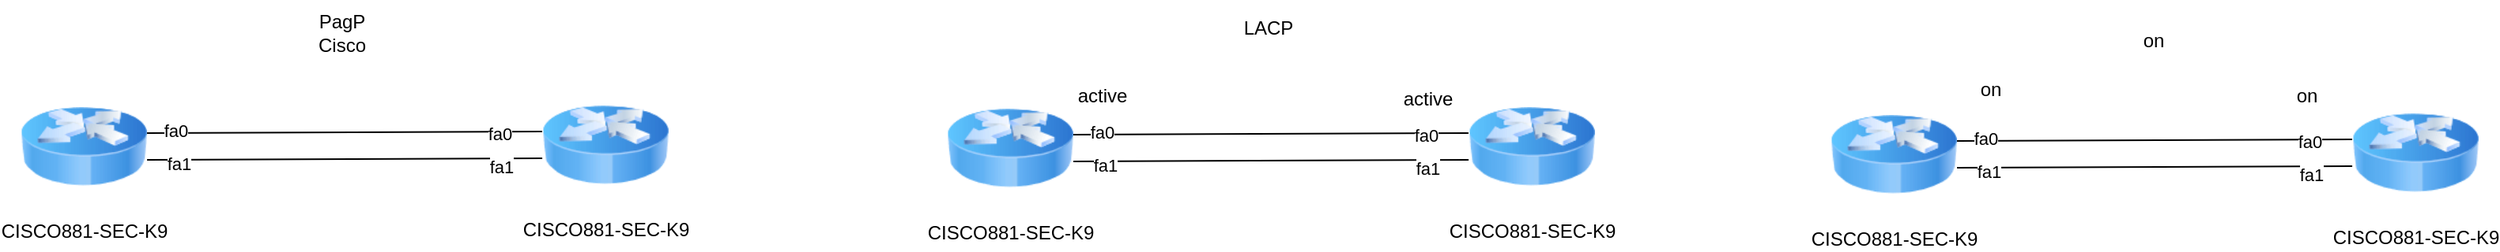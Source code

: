 <mxfile version="21.6.8" type="github">
  <diagram name="ページ1" id="ZSxLaV2bKc1tJ6pGvr2S">
    <mxGraphModel dx="1914" dy="2160" grid="0" gridSize="10" guides="1" tooltips="1" connect="1" arrows="1" fold="1" page="1" pageScale="1" pageWidth="827" pageHeight="1169" math="0" shadow="0">
      <root>
        <mxCell id="0" />
        <mxCell id="1" parent="0" />
        <mxCell id="ucbjNHDY6Dubbsn-pcQ_-3" style="rounded=0;orthogonalLoop=1;jettySize=auto;html=1;exitX=1;exitY=0.5;exitDx=0;exitDy=0;entryX=0;entryY=0.5;entryDx=0;entryDy=0;shape=link;width=17;" parent="1" source="ucbjNHDY6Dubbsn-pcQ_-1" target="ucbjNHDY6Dubbsn-pcQ_-2" edge="1">
          <mxGeometry relative="1" as="geometry" />
        </mxCell>
        <mxCell id="ucbjNHDY6Dubbsn-pcQ_-13" value="fa0" style="edgeLabel;html=1;align=center;verticalAlign=middle;resizable=0;points=[];" parent="ucbjNHDY6Dubbsn-pcQ_-3" vertex="1" connectable="0">
          <mxGeometry x="-0.856" y="10" relative="1" as="geometry">
            <mxPoint as="offset" />
          </mxGeometry>
        </mxCell>
        <mxCell id="ucbjNHDY6Dubbsn-pcQ_-15" value="fa1" style="edgeLabel;html=1;align=center;verticalAlign=middle;resizable=0;points=[];" parent="ucbjNHDY6Dubbsn-pcQ_-3" vertex="1" connectable="0">
          <mxGeometry x="-0.84" y="-11" relative="1" as="geometry">
            <mxPoint as="offset" />
          </mxGeometry>
        </mxCell>
        <mxCell id="ucbjNHDY6Dubbsn-pcQ_-16" value="fa0" style="edgeLabel;html=1;align=center;verticalAlign=middle;resizable=0;points=[];" parent="ucbjNHDY6Dubbsn-pcQ_-3" vertex="1" connectable="0">
          <mxGeometry x="0.784" y="7" relative="1" as="geometry">
            <mxPoint as="offset" />
          </mxGeometry>
        </mxCell>
        <mxCell id="ucbjNHDY6Dubbsn-pcQ_-17" value="fa1" style="edgeLabel;html=1;align=center;verticalAlign=middle;resizable=0;points=[];" parent="ucbjNHDY6Dubbsn-pcQ_-3" vertex="1" connectable="0">
          <mxGeometry x="0.792" y="-14" relative="1" as="geometry">
            <mxPoint as="offset" />
          </mxGeometry>
        </mxCell>
        <mxCell id="ucbjNHDY6Dubbsn-pcQ_-1" value="CISCO881-SEC-K9" style="image;html=1;image=img/lib/clip_art/networking/Router_Icon_128x128.png" parent="1" vertex="1">
          <mxGeometry x="99" y="-1050" width="80" height="80" as="geometry" />
        </mxCell>
        <mxCell id="ucbjNHDY6Dubbsn-pcQ_-2" value="CISCO881-SEC-K9" style="image;html=1;image=img/lib/clip_art/networking/Router_Icon_128x128.png" parent="1" vertex="1">
          <mxGeometry x="429" y="-1051" width="80" height="80" as="geometry" />
        </mxCell>
        <mxCell id="ucbjNHDY6Dubbsn-pcQ_-4" value="PagP&lt;br&gt;Cisco" style="text;html=1;align=center;verticalAlign=middle;resizable=0;points=[];autosize=1;strokeColor=none;fillColor=none;" parent="1" vertex="1">
          <mxGeometry x="278" y="-1103" width="48" height="41" as="geometry" />
        </mxCell>
        <mxCell id="ucbjNHDY6Dubbsn-pcQ_-8" value="LACP" style="text;html=1;align=center;verticalAlign=middle;resizable=0;points=[];autosize=1;strokeColor=none;fillColor=none;" parent="1" vertex="1">
          <mxGeometry x="863" y="-1098" width="49" height="26" as="geometry" />
        </mxCell>
        <mxCell id="ucbjNHDY6Dubbsn-pcQ_-25" style="rounded=0;orthogonalLoop=1;jettySize=auto;html=1;exitX=1;exitY=0.5;exitDx=0;exitDy=0;entryX=0;entryY=0.5;entryDx=0;entryDy=0;shape=link;width=17;" parent="1" source="ucbjNHDY6Dubbsn-pcQ_-30" target="ucbjNHDY6Dubbsn-pcQ_-31" edge="1">
          <mxGeometry relative="1" as="geometry" />
        </mxCell>
        <mxCell id="ucbjNHDY6Dubbsn-pcQ_-26" value="fa0" style="edgeLabel;html=1;align=center;verticalAlign=middle;resizable=0;points=[];" parent="ucbjNHDY6Dubbsn-pcQ_-25" vertex="1" connectable="0">
          <mxGeometry x="-0.856" y="10" relative="1" as="geometry">
            <mxPoint as="offset" />
          </mxGeometry>
        </mxCell>
        <mxCell id="ucbjNHDY6Dubbsn-pcQ_-27" value="fa1" style="edgeLabel;html=1;align=center;verticalAlign=middle;resizable=0;points=[];" parent="ucbjNHDY6Dubbsn-pcQ_-25" vertex="1" connectable="0">
          <mxGeometry x="-0.84" y="-11" relative="1" as="geometry">
            <mxPoint as="offset" />
          </mxGeometry>
        </mxCell>
        <mxCell id="ucbjNHDY6Dubbsn-pcQ_-28" value="fa0" style="edgeLabel;html=1;align=center;verticalAlign=middle;resizable=0;points=[];" parent="ucbjNHDY6Dubbsn-pcQ_-25" vertex="1" connectable="0">
          <mxGeometry x="0.784" y="7" relative="1" as="geometry">
            <mxPoint as="offset" />
          </mxGeometry>
        </mxCell>
        <mxCell id="ucbjNHDY6Dubbsn-pcQ_-29" value="fa1" style="edgeLabel;html=1;align=center;verticalAlign=middle;resizable=0;points=[];" parent="ucbjNHDY6Dubbsn-pcQ_-25" vertex="1" connectable="0">
          <mxGeometry x="0.792" y="-14" relative="1" as="geometry">
            <mxPoint as="offset" />
          </mxGeometry>
        </mxCell>
        <mxCell id="ucbjNHDY6Dubbsn-pcQ_-30" value="CISCO881-SEC-K9" style="image;html=1;image=img/lib/clip_art/networking/Router_Icon_128x128.png" parent="1" vertex="1">
          <mxGeometry x="685" y="-1049" width="80" height="80" as="geometry" />
        </mxCell>
        <mxCell id="ucbjNHDY6Dubbsn-pcQ_-31" value="CISCO881-SEC-K9" style="image;html=1;image=img/lib/clip_art/networking/Router_Icon_128x128.png" parent="1" vertex="1">
          <mxGeometry x="1015" y="-1050" width="80" height="80" as="geometry" />
        </mxCell>
        <mxCell id="ucbjNHDY6Dubbsn-pcQ_-32" value="active" style="text;html=1;align=center;verticalAlign=middle;resizable=0;points=[];autosize=1;strokeColor=none;fillColor=none;" parent="1" vertex="1">
          <mxGeometry x="758" y="-1055" width="49" height="26" as="geometry" />
        </mxCell>
        <mxCell id="ucbjNHDY6Dubbsn-pcQ_-33" value="active" style="text;html=1;align=center;verticalAlign=middle;resizable=0;points=[];autosize=1;strokeColor=none;fillColor=none;" parent="1" vertex="1">
          <mxGeometry x="964" y="-1053" width="49" height="26" as="geometry" />
        </mxCell>
        <mxCell id="KuGozO_BsXOnd3kePy19-1" style="rounded=0;orthogonalLoop=1;jettySize=auto;html=1;exitX=1;exitY=0.5;exitDx=0;exitDy=0;entryX=0;entryY=0.5;entryDx=0;entryDy=0;shape=link;width=17;" edge="1" parent="1" source="KuGozO_BsXOnd3kePy19-6" target="KuGozO_BsXOnd3kePy19-7">
          <mxGeometry relative="1" as="geometry" />
        </mxCell>
        <mxCell id="KuGozO_BsXOnd3kePy19-2" value="fa0" style="edgeLabel;html=1;align=center;verticalAlign=middle;resizable=0;points=[];" vertex="1" connectable="0" parent="KuGozO_BsXOnd3kePy19-1">
          <mxGeometry x="-0.856" y="10" relative="1" as="geometry">
            <mxPoint as="offset" />
          </mxGeometry>
        </mxCell>
        <mxCell id="KuGozO_BsXOnd3kePy19-3" value="fa1" style="edgeLabel;html=1;align=center;verticalAlign=middle;resizable=0;points=[];" vertex="1" connectable="0" parent="KuGozO_BsXOnd3kePy19-1">
          <mxGeometry x="-0.84" y="-11" relative="1" as="geometry">
            <mxPoint as="offset" />
          </mxGeometry>
        </mxCell>
        <mxCell id="KuGozO_BsXOnd3kePy19-4" value="fa0" style="edgeLabel;html=1;align=center;verticalAlign=middle;resizable=0;points=[];" vertex="1" connectable="0" parent="KuGozO_BsXOnd3kePy19-1">
          <mxGeometry x="0.784" y="7" relative="1" as="geometry">
            <mxPoint as="offset" />
          </mxGeometry>
        </mxCell>
        <mxCell id="KuGozO_BsXOnd3kePy19-5" value="fa1" style="edgeLabel;html=1;align=center;verticalAlign=middle;resizable=0;points=[];" vertex="1" connectable="0" parent="KuGozO_BsXOnd3kePy19-1">
          <mxGeometry x="0.792" y="-14" relative="1" as="geometry">
            <mxPoint as="offset" />
          </mxGeometry>
        </mxCell>
        <mxCell id="KuGozO_BsXOnd3kePy19-6" value="CISCO881-SEC-K9" style="image;html=1;image=img/lib/clip_art/networking/Router_Icon_128x128.png" vertex="1" parent="1">
          <mxGeometry x="1244" y="-1045" width="80" height="80" as="geometry" />
        </mxCell>
        <mxCell id="KuGozO_BsXOnd3kePy19-7" value="CISCO881-SEC-K9" style="image;html=1;image=img/lib/clip_art/networking/Router_Icon_128x128.png" vertex="1" parent="1">
          <mxGeometry x="1574" y="-1046" width="80" height="80" as="geometry" />
        </mxCell>
        <mxCell id="KuGozO_BsXOnd3kePy19-8" value="on" style="text;html=1;align=center;verticalAlign=middle;resizable=0;points=[];autosize=1;strokeColor=none;fillColor=none;" vertex="1" parent="1">
          <mxGeometry x="1432" y="-1090" width="31" height="26" as="geometry" />
        </mxCell>
        <mxCell id="KuGozO_BsXOnd3kePy19-9" value="on" style="text;html=1;align=center;verticalAlign=middle;resizable=0;points=[];autosize=1;strokeColor=none;fillColor=none;" vertex="1" parent="1">
          <mxGeometry x="1329" y="-1059" width="31" height="26" as="geometry" />
        </mxCell>
        <mxCell id="KuGozO_BsXOnd3kePy19-10" value="on" style="text;html=1;align=center;verticalAlign=middle;resizable=0;points=[];autosize=1;strokeColor=none;fillColor=none;" vertex="1" parent="1">
          <mxGeometry x="1529" y="-1055" width="31" height="26" as="geometry" />
        </mxCell>
      </root>
    </mxGraphModel>
  </diagram>
</mxfile>
